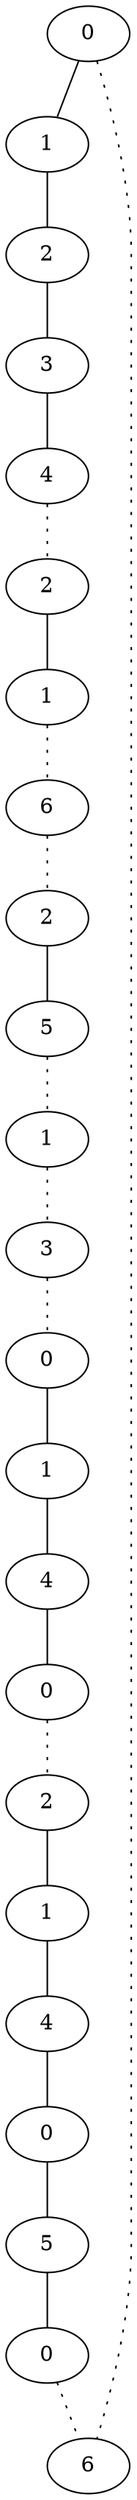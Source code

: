 graph {
a0[label=0];
a1[label=1];
a2[label=2];
a3[label=3];
a4[label=4];
a5[label=2];
a6[label=1];
a7[label=6];
a8[label=2];
a9[label=5];
a10[label=1];
a11[label=3];
a12[label=0];
a13[label=1];
a14[label=4];
a15[label=0];
a16[label=2];
a17[label=1];
a18[label=4];
a19[label=0];
a20[label=5];
a21[label=0];
a22[label=6];
a0 -- a1;
a0 -- a22 [style=dotted];
a1 -- a2;
a2 -- a3;
a3 -- a4;
a4 -- a5 [style=dotted];
a5 -- a6;
a6 -- a7 [style=dotted];
a7 -- a8 [style=dotted];
a8 -- a9;
a9 -- a10 [style=dotted];
a10 -- a11 [style=dotted];
a11 -- a12 [style=dotted];
a12 -- a13;
a13 -- a14;
a14 -- a15;
a15 -- a16 [style=dotted];
a16 -- a17;
a17 -- a18;
a18 -- a19;
a19 -- a20;
a20 -- a21;
a21 -- a22 [style=dotted];
}
